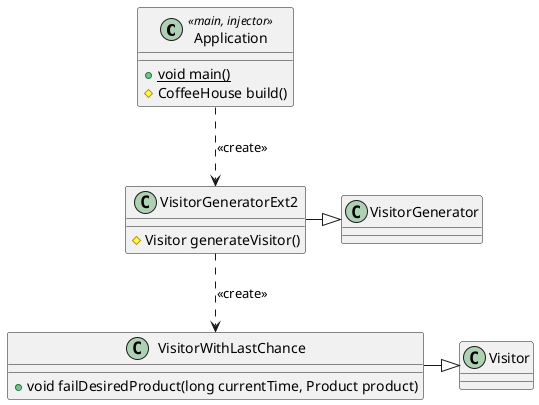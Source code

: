 @startuml ext2


class Application <<main, injector>> {
    + {static} void main()
    # CoffeeHouse build()
}

class VisitorGeneratorExt2 {
    # Visitor generateVisitor()
}

class VisitorWithLastChance {
    + void failDesiredProduct(long currentTime, Product product)
}

VisitorGeneratorExt2 -|> VisitorGenerator
VisitorWithLastChance -|> Visitor

Application ..> VisitorGeneratorExt2 : <<create>>
VisitorGeneratorExt2 ..> VisitorWithLastChance : <<create>>

@enduml